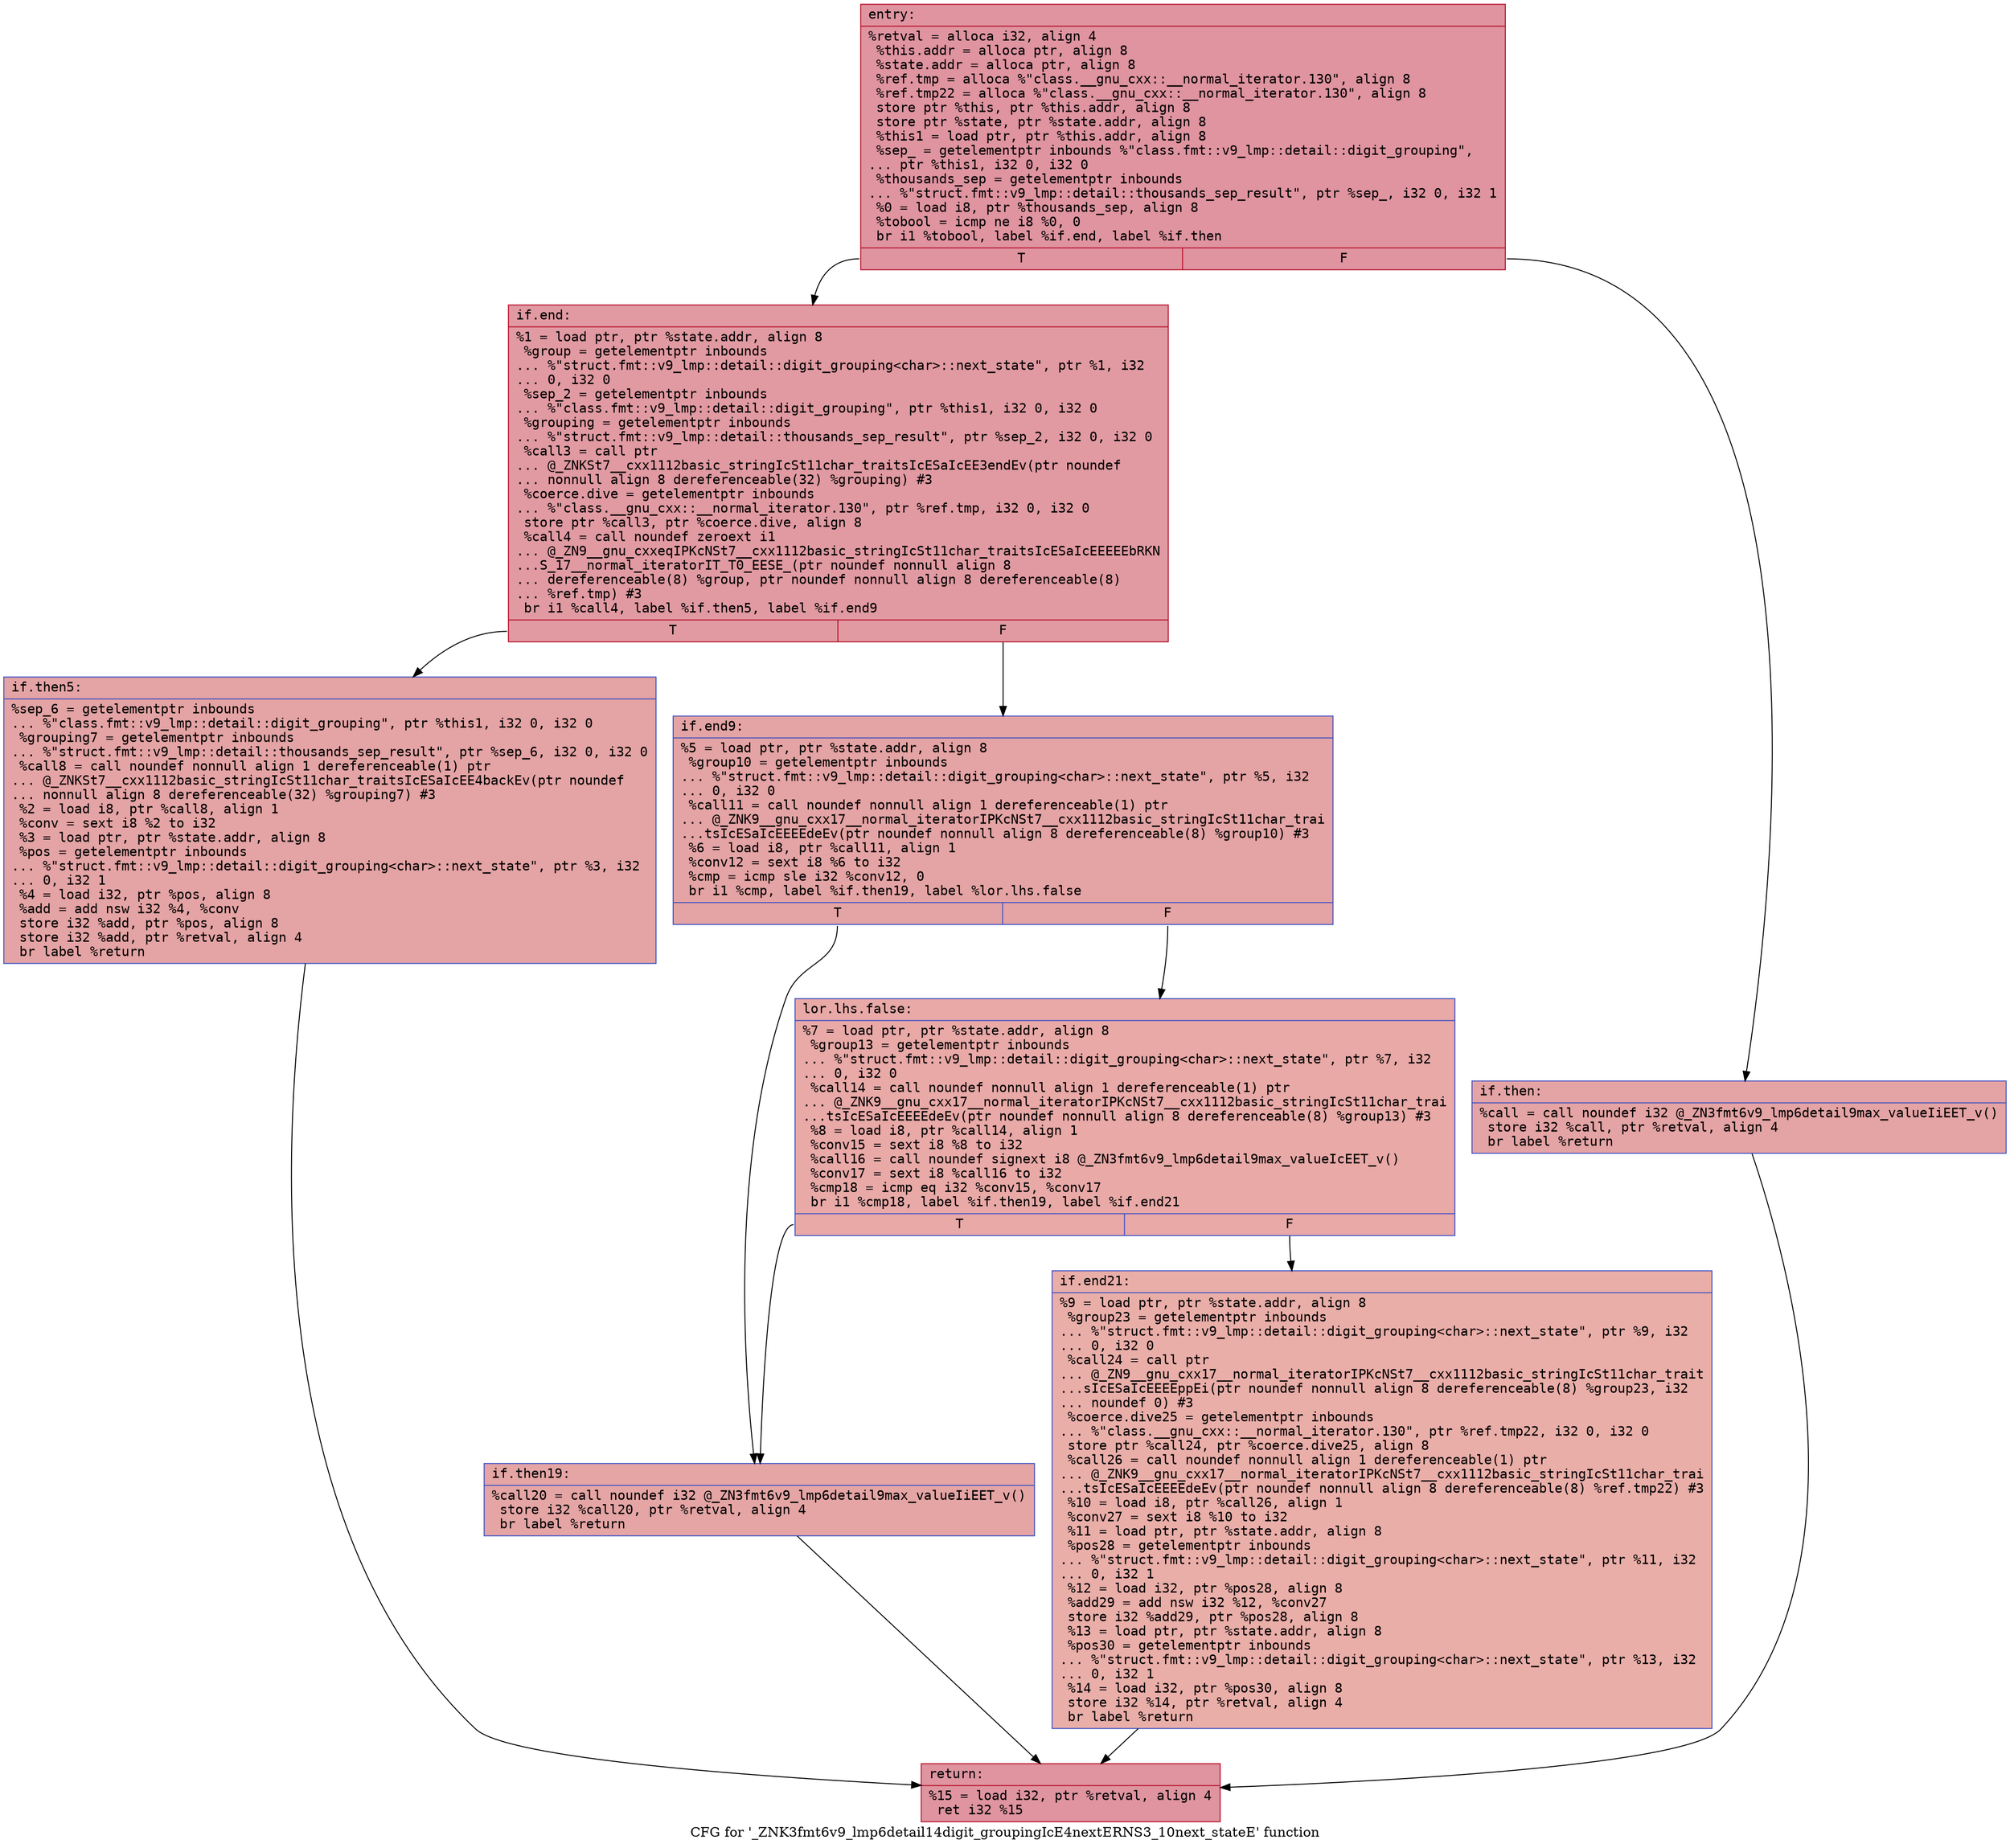 digraph "CFG for '_ZNK3fmt6v9_lmp6detail14digit_groupingIcE4nextERNS3_10next_stateE' function" {
	label="CFG for '_ZNK3fmt6v9_lmp6detail14digit_groupingIcE4nextERNS3_10next_stateE' function";

	Node0x556bfece7d60 [shape=record,color="#b70d28ff", style=filled, fillcolor="#b70d2870" fontname="Courier",label="{entry:\l|  %retval = alloca i32, align 4\l  %this.addr = alloca ptr, align 8\l  %state.addr = alloca ptr, align 8\l  %ref.tmp = alloca %\"class.__gnu_cxx::__normal_iterator.130\", align 8\l  %ref.tmp22 = alloca %\"class.__gnu_cxx::__normal_iterator.130\", align 8\l  store ptr %this, ptr %this.addr, align 8\l  store ptr %state, ptr %state.addr, align 8\l  %this1 = load ptr, ptr %this.addr, align 8\l  %sep_ = getelementptr inbounds %\"class.fmt::v9_lmp::detail::digit_grouping\",\l... ptr %this1, i32 0, i32 0\l  %thousands_sep = getelementptr inbounds\l... %\"struct.fmt::v9_lmp::detail::thousands_sep_result\", ptr %sep_, i32 0, i32 1\l  %0 = load i8, ptr %thousands_sep, align 8\l  %tobool = icmp ne i8 %0, 0\l  br i1 %tobool, label %if.end, label %if.then\l|{<s0>T|<s1>F}}"];
	Node0x556bfece7d60:s0 -> Node0x556bfece8990[tooltip="entry -> if.end\nProbability 62.50%" ];
	Node0x556bfece7d60:s1 -> Node0x556bfece9550[tooltip="entry -> if.then\nProbability 37.50%" ];
	Node0x556bfece9550 [shape=record,color="#3d50c3ff", style=filled, fillcolor="#c32e3170" fontname="Courier",label="{if.then:\l|  %call = call noundef i32 @_ZN3fmt6v9_lmp6detail9max_valueIiEET_v()\l  store i32 %call, ptr %retval, align 4\l  br label %return\l}"];
	Node0x556bfece9550 -> Node0x556bfece9860[tooltip="if.then -> return\nProbability 100.00%" ];
	Node0x556bfece8990 [shape=record,color="#b70d28ff", style=filled, fillcolor="#bb1b2c70" fontname="Courier",label="{if.end:\l|  %1 = load ptr, ptr %state.addr, align 8\l  %group = getelementptr inbounds\l... %\"struct.fmt::v9_lmp::detail::digit_grouping\<char\>::next_state\", ptr %1, i32\l... 0, i32 0\l  %sep_2 = getelementptr inbounds\l... %\"class.fmt::v9_lmp::detail::digit_grouping\", ptr %this1, i32 0, i32 0\l  %grouping = getelementptr inbounds\l... %\"struct.fmt::v9_lmp::detail::thousands_sep_result\", ptr %sep_2, i32 0, i32 0\l  %call3 = call ptr\l... @_ZNKSt7__cxx1112basic_stringIcSt11char_traitsIcESaIcEE3endEv(ptr noundef\l... nonnull align 8 dereferenceable(32) %grouping) #3\l  %coerce.dive = getelementptr inbounds\l... %\"class.__gnu_cxx::__normal_iterator.130\", ptr %ref.tmp, i32 0, i32 0\l  store ptr %call3, ptr %coerce.dive, align 8\l  %call4 = call noundef zeroext i1\l... @_ZN9__gnu_cxxeqIPKcNSt7__cxx1112basic_stringIcSt11char_traitsIcESaIcEEEEEbRKN\l...S_17__normal_iteratorIT_T0_EESE_(ptr noundef nonnull align 8\l... dereferenceable(8) %group, ptr noundef nonnull align 8 dereferenceable(8)\l... %ref.tmp) #3\l  br i1 %call4, label %if.then5, label %if.end9\l|{<s0>T|<s1>F}}"];
	Node0x556bfece8990:s0 -> Node0x556bfecea220[tooltip="if.end -> if.then5\nProbability 50.00%" ];
	Node0x556bfece8990:s1 -> Node0x556bfecea300[tooltip="if.end -> if.end9\nProbability 50.00%" ];
	Node0x556bfecea220 [shape=record,color="#3d50c3ff", style=filled, fillcolor="#c32e3170" fontname="Courier",label="{if.then5:\l|  %sep_6 = getelementptr inbounds\l... %\"class.fmt::v9_lmp::detail::digit_grouping\", ptr %this1, i32 0, i32 0\l  %grouping7 = getelementptr inbounds\l... %\"struct.fmt::v9_lmp::detail::thousands_sep_result\", ptr %sep_6, i32 0, i32 0\l  %call8 = call noundef nonnull align 1 dereferenceable(1) ptr\l... @_ZNKSt7__cxx1112basic_stringIcSt11char_traitsIcESaIcEE4backEv(ptr noundef\l... nonnull align 8 dereferenceable(32) %grouping7) #3\l  %2 = load i8, ptr %call8, align 1\l  %conv = sext i8 %2 to i32\l  %3 = load ptr, ptr %state.addr, align 8\l  %pos = getelementptr inbounds\l... %\"struct.fmt::v9_lmp::detail::digit_grouping\<char\>::next_state\", ptr %3, i32\l... 0, i32 1\l  %4 = load i32, ptr %pos, align 8\l  %add = add nsw i32 %4, %conv\l  store i32 %add, ptr %pos, align 8\l  store i32 %add, ptr %retval, align 4\l  br label %return\l}"];
	Node0x556bfecea220 -> Node0x556bfece9860[tooltip="if.then5 -> return\nProbability 100.00%" ];
	Node0x556bfecea300 [shape=record,color="#3d50c3ff", style=filled, fillcolor="#c32e3170" fontname="Courier",label="{if.end9:\l|  %5 = load ptr, ptr %state.addr, align 8\l  %group10 = getelementptr inbounds\l... %\"struct.fmt::v9_lmp::detail::digit_grouping\<char\>::next_state\", ptr %5, i32\l... 0, i32 0\l  %call11 = call noundef nonnull align 1 dereferenceable(1) ptr\l... @_ZNK9__gnu_cxx17__normal_iteratorIPKcNSt7__cxx1112basic_stringIcSt11char_trai\l...tsIcESaIcEEEEdeEv(ptr noundef nonnull align 8 dereferenceable(8) %group10) #3\l  %6 = load i8, ptr %call11, align 1\l  %conv12 = sext i8 %6 to i32\l  %cmp = icmp sle i32 %conv12, 0\l  br i1 %cmp, label %if.then19, label %lor.lhs.false\l|{<s0>T|<s1>F}}"];
	Node0x556bfecea300:s0 -> Node0x556bfeceb3c0[tooltip="if.end9 -> if.then19\nProbability 50.00%" ];
	Node0x556bfecea300:s1 -> Node0x556bfeceb4a0[tooltip="if.end9 -> lor.lhs.false\nProbability 50.00%" ];
	Node0x556bfeceb4a0 [shape=record,color="#3d50c3ff", style=filled, fillcolor="#ca3b3770" fontname="Courier",label="{lor.lhs.false:\l|  %7 = load ptr, ptr %state.addr, align 8\l  %group13 = getelementptr inbounds\l... %\"struct.fmt::v9_lmp::detail::digit_grouping\<char\>::next_state\", ptr %7, i32\l... 0, i32 0\l  %call14 = call noundef nonnull align 1 dereferenceable(1) ptr\l... @_ZNK9__gnu_cxx17__normal_iteratorIPKcNSt7__cxx1112basic_stringIcSt11char_trai\l...tsIcESaIcEEEEdeEv(ptr noundef nonnull align 8 dereferenceable(8) %group13) #3\l  %8 = load i8, ptr %call14, align 1\l  %conv15 = sext i8 %8 to i32\l  %call16 = call noundef signext i8 @_ZN3fmt6v9_lmp6detail9max_valueIcEET_v()\l  %conv17 = sext i8 %call16 to i32\l  %cmp18 = icmp eq i32 %conv15, %conv17\l  br i1 %cmp18, label %if.then19, label %if.end21\l|{<s0>T|<s1>F}}"];
	Node0x556bfeceb4a0:s0 -> Node0x556bfeceb3c0[tooltip="lor.lhs.false -> if.then19\nProbability 50.00%" ];
	Node0x556bfeceb4a0:s1 -> Node0x556bfecebce0[tooltip="lor.lhs.false -> if.end21\nProbability 50.00%" ];
	Node0x556bfeceb3c0 [shape=record,color="#3d50c3ff", style=filled, fillcolor="#c5333470" fontname="Courier",label="{if.then19:\l|  %call20 = call noundef i32 @_ZN3fmt6v9_lmp6detail9max_valueIiEET_v()\l  store i32 %call20, ptr %retval, align 4\l  br label %return\l}"];
	Node0x556bfeceb3c0 -> Node0x556bfece9860[tooltip="if.then19 -> return\nProbability 100.00%" ];
	Node0x556bfecebce0 [shape=record,color="#3d50c3ff", style=filled, fillcolor="#d0473d70" fontname="Courier",label="{if.end21:\l|  %9 = load ptr, ptr %state.addr, align 8\l  %group23 = getelementptr inbounds\l... %\"struct.fmt::v9_lmp::detail::digit_grouping\<char\>::next_state\", ptr %9, i32\l... 0, i32 0\l  %call24 = call ptr\l... @_ZN9__gnu_cxx17__normal_iteratorIPKcNSt7__cxx1112basic_stringIcSt11char_trait\l...sIcESaIcEEEEppEi(ptr noundef nonnull align 8 dereferenceable(8) %group23, i32\l... noundef 0) #3\l  %coerce.dive25 = getelementptr inbounds\l... %\"class.__gnu_cxx::__normal_iterator.130\", ptr %ref.tmp22, i32 0, i32 0\l  store ptr %call24, ptr %coerce.dive25, align 8\l  %call26 = call noundef nonnull align 1 dereferenceable(1) ptr\l... @_ZNK9__gnu_cxx17__normal_iteratorIPKcNSt7__cxx1112basic_stringIcSt11char_trai\l...tsIcESaIcEEEEdeEv(ptr noundef nonnull align 8 dereferenceable(8) %ref.tmp22) #3\l  %10 = load i8, ptr %call26, align 1\l  %conv27 = sext i8 %10 to i32\l  %11 = load ptr, ptr %state.addr, align 8\l  %pos28 = getelementptr inbounds\l... %\"struct.fmt::v9_lmp::detail::digit_grouping\<char\>::next_state\", ptr %11, i32\l... 0, i32 1\l  %12 = load i32, ptr %pos28, align 8\l  %add29 = add nsw i32 %12, %conv27\l  store i32 %add29, ptr %pos28, align 8\l  %13 = load ptr, ptr %state.addr, align 8\l  %pos30 = getelementptr inbounds\l... %\"struct.fmt::v9_lmp::detail::digit_grouping\<char\>::next_state\", ptr %13, i32\l... 0, i32 1\l  %14 = load i32, ptr %pos30, align 8\l  store i32 %14, ptr %retval, align 4\l  br label %return\l}"];
	Node0x556bfecebce0 -> Node0x556bfece9860[tooltip="if.end21 -> return\nProbability 100.00%" ];
	Node0x556bfece9860 [shape=record,color="#b70d28ff", style=filled, fillcolor="#b70d2870" fontname="Courier",label="{return:\l|  %15 = load i32, ptr %retval, align 4\l  ret i32 %15\l}"];
}
